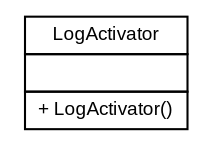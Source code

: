 #!/usr/local/bin/dot
#
# Class diagram 
# Generated by UMLGraph version 5.1 (http://www.umlgraph.org/)
#

digraph G {
	edge [fontname="arial",fontsize=10,labelfontname="arial",labelfontsize=10];
	node [fontname="arial",fontsize=10,shape=plaintext];
	nodesep=0.25;
	ranksep=0.5;
	// es.upm.dit.gsi.beast.story.logging.LogActivator
	c702 [label=<<table title="es.upm.dit.gsi.beast.story.logging.LogActivator" border="0" cellborder="1" cellspacing="0" cellpadding="2" port="p" href="./LogActivator.html">
		<tr><td><table border="0" cellspacing="0" cellpadding="1">
<tr><td align="center" balign="center"> LogActivator </td></tr>
		</table></td></tr>
		<tr><td><table border="0" cellspacing="0" cellpadding="1">
<tr><td align="left" balign="left">  </td></tr>
		</table></td></tr>
		<tr><td><table border="0" cellspacing="0" cellpadding="1">
<tr><td align="left" balign="left"> + LogActivator() </td></tr>
		</table></td></tr>
		</table>>, fontname="arial", fontcolor="black", fontsize=9.0];
}


